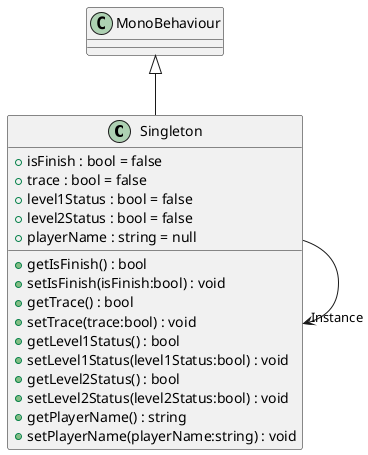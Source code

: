 @startuml
class Singleton {
    + isFinish : bool = false
    + trace : bool = false
    + level1Status : bool = false
    + level2Status : bool = false
    + playerName : string = null
    + getIsFinish() : bool
    + setIsFinish(isFinish:bool) : void
    + getTrace() : bool
    + setTrace(trace:bool) : void
    + getLevel1Status() : bool
    + setLevel1Status(level1Status:bool) : void
    + getLevel2Status() : bool
    + setLevel2Status(level2Status:bool) : void
    + getPlayerName() : string
    + setPlayerName(playerName:string) : void
}
MonoBehaviour <|-- Singleton
Singleton --> "Instance" Singleton
@enduml
